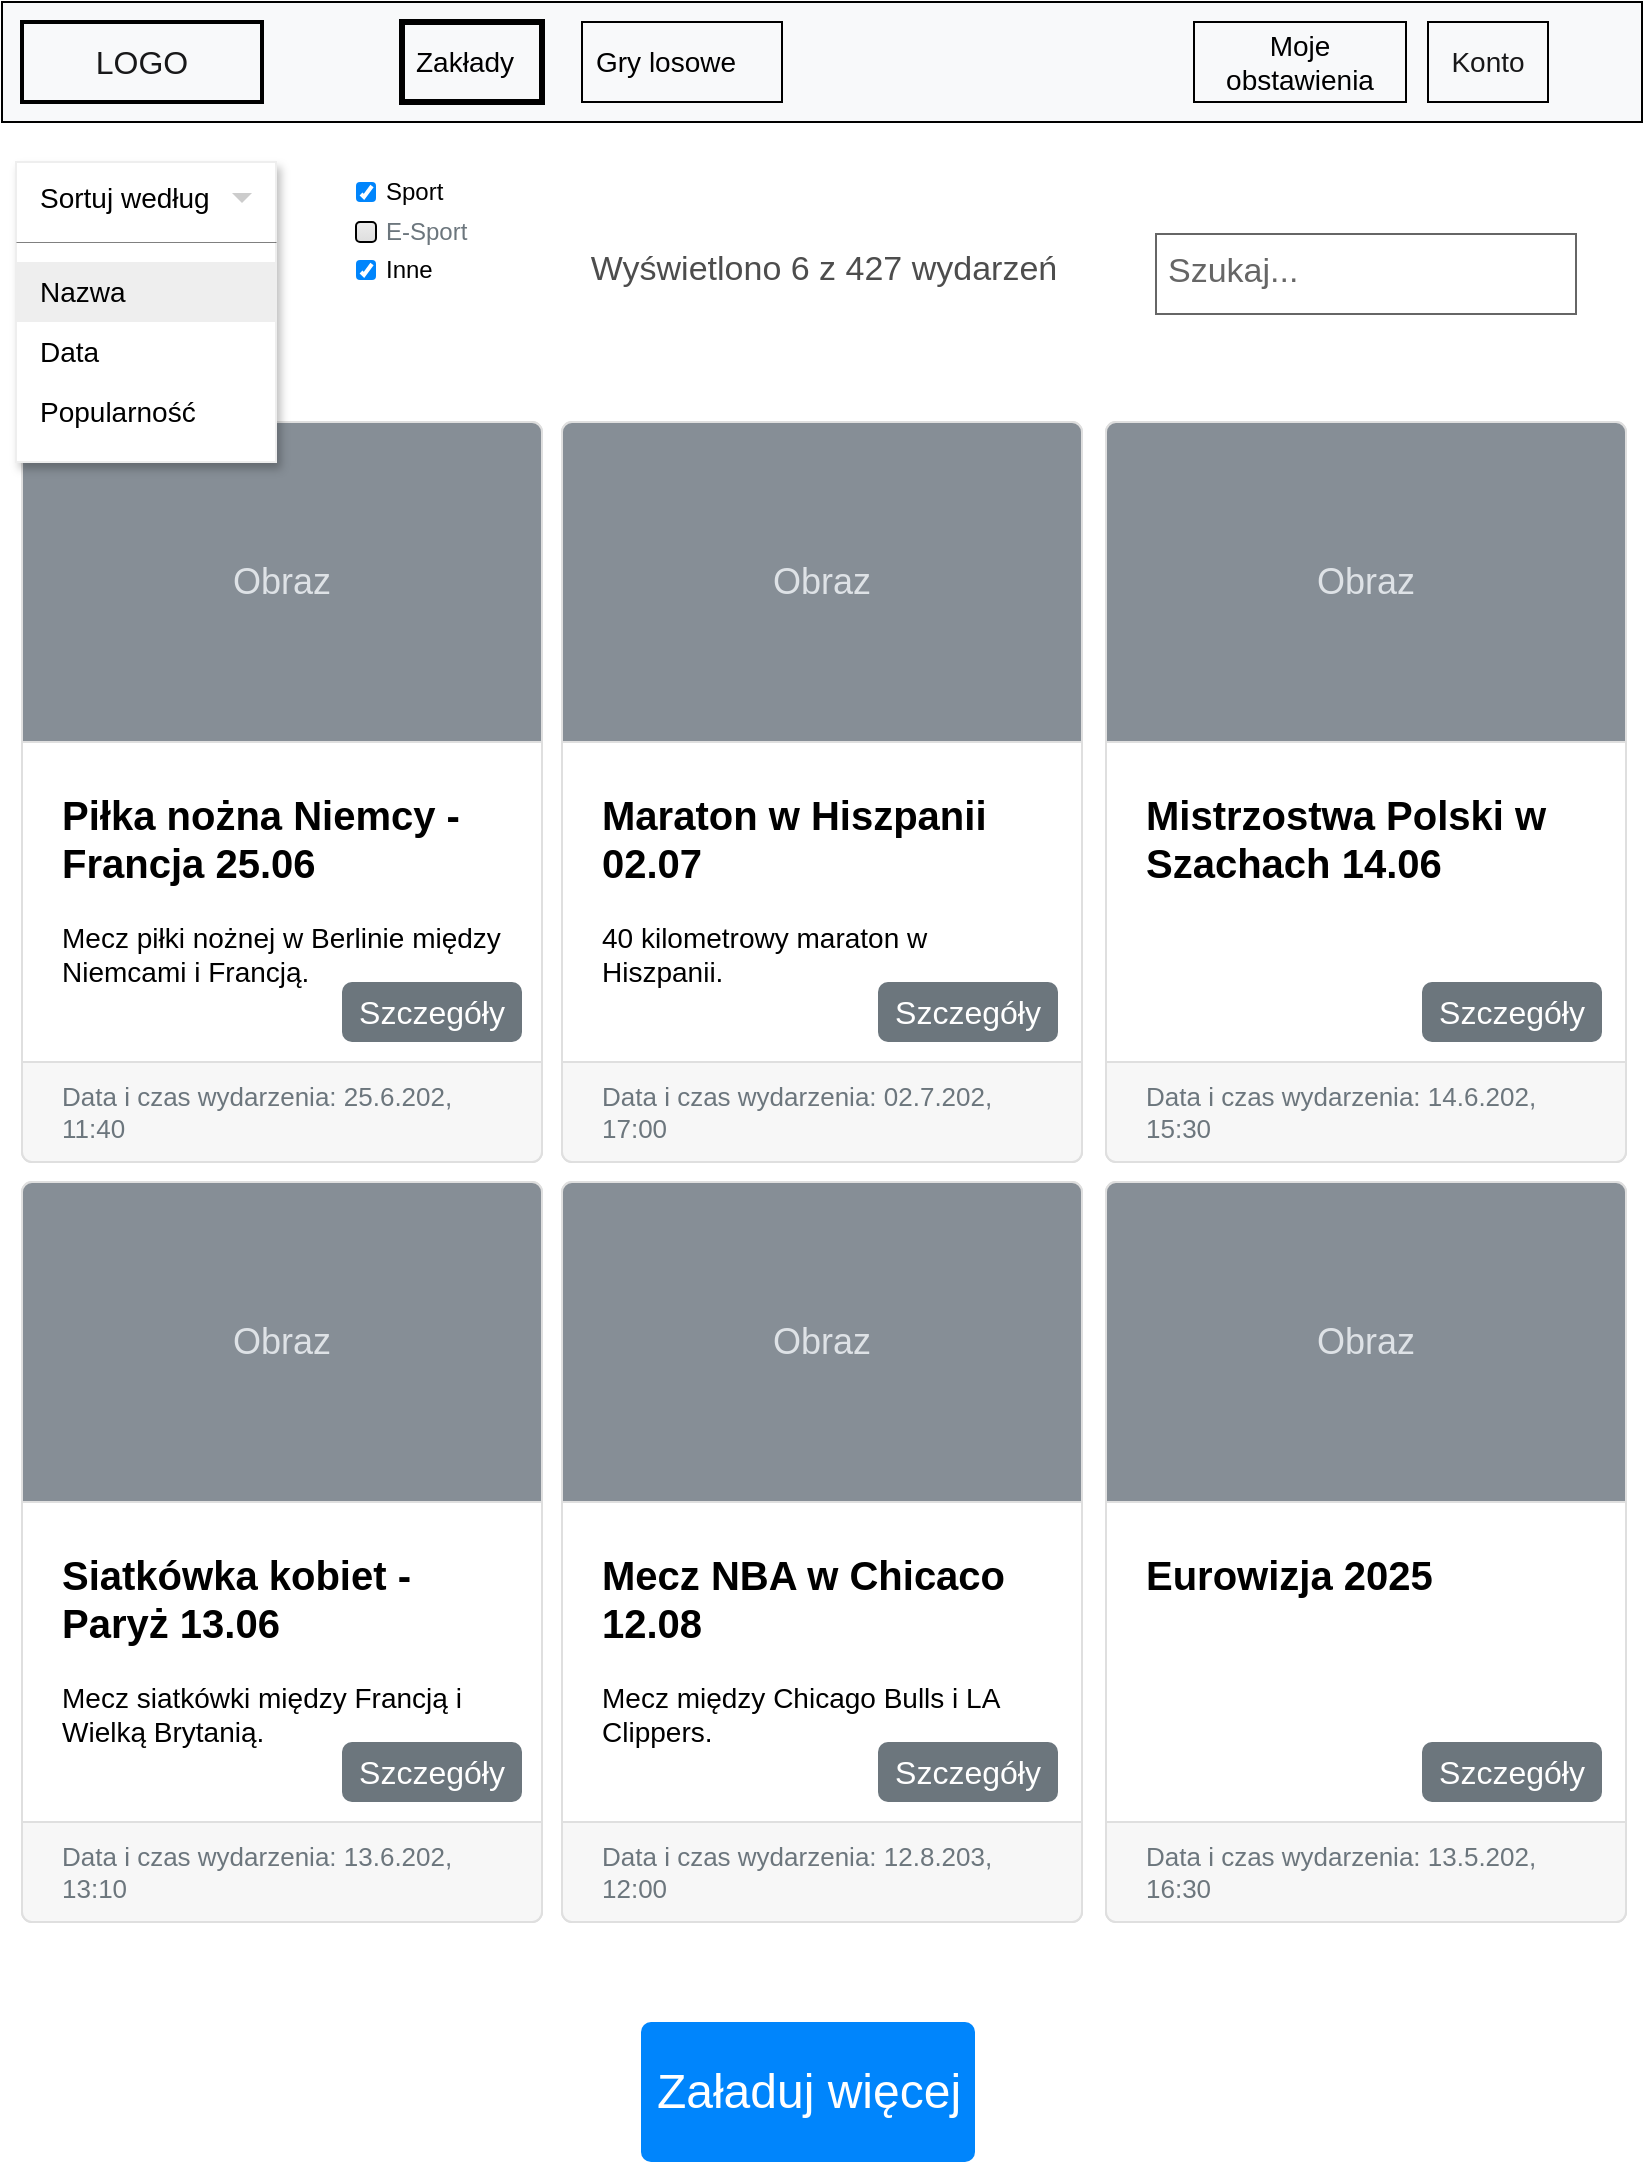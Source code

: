 <mxfile version="26.3.0">
  <diagram name="Strona-1" id="lPzKa07nO9a-BG8FSt7s">
    <mxGraphModel dx="1188" dy="656" grid="1" gridSize="10" guides="1" tooltips="1" connect="1" arrows="1" fold="1" page="1" pageScale="1" pageWidth="827" pageHeight="1169" background="none" math="0" shadow="0">
      <root>
        <mxCell id="0" />
        <mxCell id="1" parent="0" />
        <mxCell id="tZ3GSh2CdQUmDzRpD9AX-17" value="" style="html=1;shadow=0;dashed=0;fillColor=#F8F9FA;strokeColor=default;fontSize=16;fontColor=#7C7C7D;align=right;spacing=15;" vertex="1" parent="1">
          <mxGeometry x="3" y="20" width="820" height="60" as="geometry" />
        </mxCell>
        <mxCell id="tZ3GSh2CdQUmDzRpD9AX-20" value="Konto" style="text;strokeColor=default;align=center;verticalAlign=middle;spacingLeft=10;spacingRight=10;points=[[0,0.5],[1,0.5]];portConstraint=eastwest;rotatable=0;whiteSpace=wrap;html=1;fillColor=none;fontColor=#181819;fontSize=14;" vertex="1" parent="tZ3GSh2CdQUmDzRpD9AX-17">
          <mxGeometry x="713" y="10" width="60" height="40" as="geometry" />
        </mxCell>
        <mxCell id="tZ3GSh2CdQUmDzRpD9AX-22" value="Gry losowe" style="text;strokeColor=default;align=left;verticalAlign=middle;spacingLeft=5;spacingRight=10;points=[[0,0.5],[1,0.5]];portConstraint=eastwest;rotatable=0;whiteSpace=wrap;html=1;fillColor=none;fontColor=#000000;fontSize=14;" vertex="1" parent="tZ3GSh2CdQUmDzRpD9AX-17">
          <mxGeometry x="290" y="10" width="100" height="40" as="geometry" />
        </mxCell>
        <mxCell id="tZ3GSh2CdQUmDzRpD9AX-23" value="Zakłady" style="text;strokeColor=default;align=left;verticalAlign=middle;spacingLeft=5;spacingRight=10;points=[[0,0.5],[1,0.5]];portConstraint=eastwest;rotatable=0;whiteSpace=wrap;html=1;fillColor=none;fontColor=#000000;fontSize=14;strokeWidth=3;" vertex="1" parent="tZ3GSh2CdQUmDzRpD9AX-17">
          <mxGeometry x="200" y="10" width="70" height="40" as="geometry" />
        </mxCell>
        <mxCell id="tZ3GSh2CdQUmDzRpD9AX-19" value="LOGO" style="text;strokeColor=default;align=center;verticalAlign=middle;spacingLeft=10;spacingRight=10;points=[[0,0.5],[1,0.5]];portConstraint=eastwest;rotatable=0;whiteSpace=wrap;html=1;fillColor=none;fontColor=#181819;fontSize=16;strokeWidth=2;" vertex="1" parent="tZ3GSh2CdQUmDzRpD9AX-17">
          <mxGeometry x="10" y="10" width="120" height="40" as="geometry" />
        </mxCell>
        <mxCell id="tZ3GSh2CdQUmDzRpD9AX-21" value="Moje obstawienia" style="text;strokeColor=default;align=center;verticalAlign=middle;spacingLeft=10;spacingRight=10;points=[[0,0.5],[1,0.5]];portConstraint=eastwest;rotatable=0;whiteSpace=wrap;html=1;fillColor=none;fontColor=#000000;fontSize=14;" vertex="1" parent="tZ3GSh2CdQUmDzRpD9AX-17">
          <mxGeometry x="596" y="10" width="106" height="40" as="geometry" />
        </mxCell>
        <mxCell id="tZ3GSh2CdQUmDzRpD9AX-35" value="&lt;b&gt;&lt;font style=&quot;font-size: 20px&quot;&gt;Piłka nożna Niemcy - Francja 25.06&lt;/font&gt;&lt;/b&gt;&lt;br&gt;&lt;div&gt;&lt;br&gt;&lt;/div&gt;&lt;div&gt;Mecz piłki nożnej w Berlinie między Niemcami i Francją.&lt;/div&gt;" style="html=1;shadow=0;dashed=0;shape=mxgraph.bootstrap.rrect;rSize=5;strokeColor=#DFDFDF;html=1;whiteSpace=wrap;fillColor=#ffffff;fontColor=#000000;verticalAlign=top;align=left;spacing=20;spacingBottom=0;fontSize=14;spacingTop=160;" vertex="1" parent="1">
          <mxGeometry width="260" height="370" relative="1" as="geometry">
            <mxPoint x="13" y="230" as="offset" />
          </mxGeometry>
        </mxCell>
        <mxCell id="tZ3GSh2CdQUmDzRpD9AX-36" value="Obraz" style="html=1;shadow=0;dashed=0;shape=mxgraph.bootstrap.topButton;rSize=5;perimeter=none;whiteSpace=wrap;fillColor=#868E96;strokeColor=#DFDFDF;fontColor=#DEE2E6;resizeWidth=1;fontSize=18;" vertex="1" parent="tZ3GSh2CdQUmDzRpD9AX-35">
          <mxGeometry width="260" height="160" relative="1" as="geometry" />
        </mxCell>
        <mxCell id="tZ3GSh2CdQUmDzRpD9AX-37" value="Data i czas wydarzenia: 25.6.202, 11:40" style="html=1;shadow=0;dashed=0;shape=mxgraph.bootstrap.bottomButton;rSize=5;perimeter=none;whiteSpace=wrap;fillColor=#F7F7F7;strokeColor=#DFDFDF;fontColor=#6C767D;resizeWidth=1;fontSize=13;align=left;spacing=20;" vertex="1" parent="tZ3GSh2CdQUmDzRpD9AX-35">
          <mxGeometry y="1" width="260" height="50" relative="1" as="geometry">
            <mxPoint y="-50" as="offset" />
          </mxGeometry>
        </mxCell>
        <mxCell id="tZ3GSh2CdQUmDzRpD9AX-83" value="Szczegóły" style="html=1;shadow=0;dashed=0;shape=mxgraph.bootstrap.rrect;rSize=5;strokeColor=none;strokeWidth=1;fillColor=#6C767D;fontColor=#FFFFFF;whiteSpace=wrap;align=center;verticalAlign=middle;spacingLeft=0;fontStyle=0;fontSize=16;spacing=5;" vertex="1" parent="tZ3GSh2CdQUmDzRpD9AX-35">
          <mxGeometry x="160" y="280" width="90" height="30" as="geometry" />
        </mxCell>
        <mxCell id="tZ3GSh2CdQUmDzRpD9AX-38" value="&lt;b&gt;&lt;font style=&quot;font-size: 20px&quot;&gt;Maraton w Hiszpanii 02.07&lt;/font&gt;&lt;/b&gt;&lt;br&gt;&lt;div&gt;&lt;br&gt;&lt;/div&gt;&lt;div&gt;40 kilometrowy maraton w Hiszpanii.&lt;/div&gt;" style="html=1;shadow=0;dashed=0;shape=mxgraph.bootstrap.rrect;rSize=5;strokeColor=#DFDFDF;html=1;whiteSpace=wrap;fillColor=#ffffff;fontColor=#000000;verticalAlign=top;align=left;spacing=20;spacingBottom=0;fontSize=14;spacingTop=160;" vertex="1" parent="1">
          <mxGeometry x="283" y="230" width="260" height="370" as="geometry" />
        </mxCell>
        <mxCell id="tZ3GSh2CdQUmDzRpD9AX-39" value="Obraz" style="html=1;shadow=0;dashed=0;shape=mxgraph.bootstrap.topButton;rSize=5;perimeter=none;whiteSpace=wrap;fillColor=#868E96;strokeColor=#DFDFDF;fontColor=#DEE2E6;resizeWidth=1;fontSize=18;" vertex="1" parent="tZ3GSh2CdQUmDzRpD9AX-38">
          <mxGeometry width="260" height="160" relative="1" as="geometry" />
        </mxCell>
        <mxCell id="tZ3GSh2CdQUmDzRpD9AX-40" value="Data i czas wydarzenia: 02.7.202, 17:00" style="html=1;shadow=0;dashed=0;shape=mxgraph.bootstrap.bottomButton;rSize=5;perimeter=none;whiteSpace=wrap;fillColor=#F7F7F7;strokeColor=#DFDFDF;fontColor=#6C767D;resizeWidth=1;fontSize=13;align=left;spacing=20;" vertex="1" parent="tZ3GSh2CdQUmDzRpD9AX-38">
          <mxGeometry y="1" width="260" height="50" relative="1" as="geometry">
            <mxPoint y="-50" as="offset" />
          </mxGeometry>
        </mxCell>
        <mxCell id="tZ3GSh2CdQUmDzRpD9AX-84" value="Szczegóły" style="html=1;shadow=0;dashed=0;shape=mxgraph.bootstrap.rrect;rSize=5;strokeColor=none;strokeWidth=1;fillColor=#6C767D;fontColor=#FFFFFF;whiteSpace=wrap;align=center;verticalAlign=middle;spacingLeft=0;fontStyle=0;fontSize=16;spacing=5;" vertex="1" parent="tZ3GSh2CdQUmDzRpD9AX-38">
          <mxGeometry x="158" y="280" width="90" height="30" as="geometry" />
        </mxCell>
        <mxCell id="tZ3GSh2CdQUmDzRpD9AX-41" value="&lt;b&gt;&lt;font style=&quot;font-size: 20px&quot;&gt;Mistrzostwa Polski w Szachach 14.06&lt;/font&gt;&lt;/b&gt;&lt;br&gt;&lt;div&gt;&lt;br&gt;&lt;/div&gt;&lt;div&gt;&lt;br&gt;&lt;/div&gt;" style="html=1;shadow=0;dashed=0;shape=mxgraph.bootstrap.rrect;rSize=5;strokeColor=#DFDFDF;html=1;whiteSpace=wrap;fillColor=#ffffff;fontColor=#000000;verticalAlign=top;align=left;spacing=20;spacingBottom=0;fontSize=14;spacingTop=160;" vertex="1" parent="1">
          <mxGeometry x="555" y="230" width="260" height="370" as="geometry" />
        </mxCell>
        <mxCell id="tZ3GSh2CdQUmDzRpD9AX-42" value="Obraz" style="html=1;shadow=0;dashed=0;shape=mxgraph.bootstrap.topButton;rSize=5;perimeter=none;whiteSpace=wrap;fillColor=#868E96;strokeColor=#DFDFDF;fontColor=#DEE2E6;resizeWidth=1;fontSize=18;" vertex="1" parent="tZ3GSh2CdQUmDzRpD9AX-41">
          <mxGeometry width="260" height="160" relative="1" as="geometry" />
        </mxCell>
        <mxCell id="tZ3GSh2CdQUmDzRpD9AX-43" value="Data i czas wydarzenia: 14.6.202, 15:30" style="html=1;shadow=0;dashed=0;shape=mxgraph.bootstrap.bottomButton;rSize=5;perimeter=none;whiteSpace=wrap;fillColor=#F7F7F7;strokeColor=#DFDFDF;fontColor=#6C767D;resizeWidth=1;fontSize=13;align=left;spacing=20;" vertex="1" parent="tZ3GSh2CdQUmDzRpD9AX-41">
          <mxGeometry y="1" width="260" height="50" relative="1" as="geometry">
            <mxPoint y="-50" as="offset" />
          </mxGeometry>
        </mxCell>
        <mxCell id="tZ3GSh2CdQUmDzRpD9AX-85" value="Szczegóły" style="html=1;shadow=0;dashed=0;shape=mxgraph.bootstrap.rrect;rSize=5;strokeColor=none;strokeWidth=1;fillColor=#6C767D;fontColor=#FFFFFF;whiteSpace=wrap;align=center;verticalAlign=middle;spacingLeft=0;fontStyle=0;fontSize=16;spacing=5;" vertex="1" parent="tZ3GSh2CdQUmDzRpD9AX-41">
          <mxGeometry x="158" y="280" width="90" height="30" as="geometry" />
        </mxCell>
        <mxCell id="tZ3GSh2CdQUmDzRpD9AX-60" value="Szukaj..." style="strokeWidth=1;shadow=0;dashed=0;align=center;html=1;shape=mxgraph.mockup.text.textBox;fontColor=#666666;align=left;fontSize=17;spacingLeft=4;spacingTop=-3;whiteSpace=wrap;strokeColor=#666666;mainText=" vertex="1" parent="1">
          <mxGeometry x="580" y="136" width="210" height="40" as="geometry" />
        </mxCell>
        <mxCell id="tZ3GSh2CdQUmDzRpD9AX-74" value="" style="swimlane;shape=rect;strokeColor=#eeeeee;fillColor=#ffffff;fontColor=#000000;fontStyle=0;childLayout=stackLayout;horizontal=1;startSize=0;horizontalStack=0;resizeParent=1;resizeParentMax=0;resizeLast=0;collapsible=0;marginBottom=0;whiteSpace=wrap;html=1;shadow=1;" vertex="1" parent="1">
          <mxGeometry x="10" y="100" width="130" height="150" as="geometry" />
        </mxCell>
        <mxCell id="tZ3GSh2CdQUmDzRpD9AX-75" value="Sortuj według" style="text;strokeColor=none;align=left;verticalAlign=middle;spacingLeft=10;spacingRight=10;overflow=hidden;points=[[0,0.5],[1,0.5]];portConstraint=eastwest;rotatable=0;whiteSpace=wrap;html=1;shape=mxgraph.bootstrap.topButton;rSize=3;fillColor=none;fontSize=14;fontColor=inherit;" vertex="1" parent="tZ3GSh2CdQUmDzRpD9AX-74">
          <mxGeometry width="130" height="36" as="geometry" />
        </mxCell>
        <mxCell id="tZ3GSh2CdQUmDzRpD9AX-76" value="" style="shape=triangle;direction=south;fillColor=#CCCCCC;strokeColor=none;perimeter=none;sketch=0;" vertex="1" parent="tZ3GSh2CdQUmDzRpD9AX-75">
          <mxGeometry x="1" y="0.5" width="10" height="5" relative="1" as="geometry">
            <mxPoint x="-22" y="-2.5" as="offset" />
          </mxGeometry>
        </mxCell>
        <mxCell id="tZ3GSh2CdQUmDzRpD9AX-77" value="" style="line;strokeWidth=0.25;fillColor=none;align=left;verticalAlign=middle;spacingTop=-1;spacingLeft=3;spacingRight=3;rotatable=0;labelPosition=right;points=[];portConstraint=eastwest;" vertex="1" parent="tZ3GSh2CdQUmDzRpD9AX-74">
          <mxGeometry y="36" width="130" height="8" as="geometry" />
        </mxCell>
        <mxCell id="tZ3GSh2CdQUmDzRpD9AX-78" value="" style="text;strokeColor=none;align=left;verticalAlign=middle;spacingLeft=10;spacingRight=10;overflow=hidden;points=[[0,0.5],[1,0.5]];portConstraint=eastwest;rotatable=0;whiteSpace=wrap;html=1;rSize=5;fillColor=none;fontColor=inherit;fontSize=14;" vertex="1" parent="tZ3GSh2CdQUmDzRpD9AX-74">
          <mxGeometry y="44" width="130" height="6" as="geometry" />
        </mxCell>
        <mxCell id="tZ3GSh2CdQUmDzRpD9AX-79" value="Nazwa" style="text;strokeColor=none;align=left;verticalAlign=middle;spacingLeft=10;spacingRight=10;overflow=hidden;points=[[0,0.5],[1,0.5]];portConstraint=eastwest;rotatable=0;whiteSpace=wrap;html=1;rSize=5;fillColor=#EEEEEE;fontColor=inherit;fontSize=14;" vertex="1" parent="tZ3GSh2CdQUmDzRpD9AX-74">
          <mxGeometry y="50" width="130" height="30" as="geometry" />
        </mxCell>
        <mxCell id="tZ3GSh2CdQUmDzRpD9AX-80" value="Data" style="text;strokeColor=none;align=left;verticalAlign=middle;spacingLeft=10;spacingRight=10;overflow=hidden;points=[[0,0.5],[1,0.5]];portConstraint=eastwest;rotatable=0;whiteSpace=wrap;html=1;rSize=5;fillColor=none;fontColor=inherit;fontSize=14;" vertex="1" parent="tZ3GSh2CdQUmDzRpD9AX-74">
          <mxGeometry y="80" width="130" height="30" as="geometry" />
        </mxCell>
        <mxCell id="tZ3GSh2CdQUmDzRpD9AX-81" value="Popularność" style="text;strokeColor=none;align=left;verticalAlign=middle;spacingLeft=10;spacingRight=10;overflow=hidden;points=[[0,0.5],[1,0.5]];portConstraint=eastwest;rotatable=0;whiteSpace=wrap;html=1;shape=mxgraph.bootstrap.bottomButton;rSize=5;fillColor=none;fontColor=inherit;fontSize=14;" vertex="1" parent="tZ3GSh2CdQUmDzRpD9AX-74">
          <mxGeometry y="110" width="130" height="30" as="geometry" />
        </mxCell>
        <mxCell id="tZ3GSh2CdQUmDzRpD9AX-82" value="" style="text;strokeColor=none;align=left;verticalAlign=middle;spacingLeft=10;spacingRight=10;overflow=hidden;points=[[0,0.5],[1,0.5]];portConstraint=eastwest;rotatable=0;whiteSpace=wrap;html=1;rSize=5;fillColor=none;fontColor=inherit;fontSize=14;" vertex="1" parent="tZ3GSh2CdQUmDzRpD9AX-74">
          <mxGeometry y="140" width="130" height="10" as="geometry" />
        </mxCell>
        <mxCell id="tZ3GSh2CdQUmDzRpD9AX-101" value="&lt;b&gt;&lt;font style=&quot;font-size: 20px&quot;&gt;Siatkówka kobiet - Paryż 13.06&lt;/font&gt;&lt;/b&gt;&lt;div&gt;&lt;br&gt;&lt;/div&gt;&lt;div&gt;Mecz siatkówki między Francją i Wielką Brytanią.&lt;/div&gt;" style="html=1;shadow=0;dashed=0;shape=mxgraph.bootstrap.rrect;rSize=5;strokeColor=#DFDFDF;html=1;whiteSpace=wrap;fillColor=#ffffff;fontColor=#000000;verticalAlign=top;align=left;spacing=20;spacingBottom=0;fontSize=14;spacingTop=160;" vertex="1" parent="1">
          <mxGeometry width="260" height="370" relative="1" as="geometry">
            <mxPoint x="13" y="610" as="offset" />
          </mxGeometry>
        </mxCell>
        <mxCell id="tZ3GSh2CdQUmDzRpD9AX-102" value="Obraz" style="html=1;shadow=0;dashed=0;shape=mxgraph.bootstrap.topButton;rSize=5;perimeter=none;whiteSpace=wrap;fillColor=#868E96;strokeColor=#DFDFDF;fontColor=#DEE2E6;resizeWidth=1;fontSize=18;" vertex="1" parent="tZ3GSh2CdQUmDzRpD9AX-101">
          <mxGeometry width="260" height="160" relative="1" as="geometry" />
        </mxCell>
        <mxCell id="tZ3GSh2CdQUmDzRpD9AX-103" value="Data i czas wydarzenia: 13.6.202, 13:10" style="html=1;shadow=0;dashed=0;shape=mxgraph.bootstrap.bottomButton;rSize=5;perimeter=none;whiteSpace=wrap;fillColor=#F7F7F7;strokeColor=#DFDFDF;fontColor=#6C767D;resizeWidth=1;fontSize=13;align=left;spacing=20;" vertex="1" parent="tZ3GSh2CdQUmDzRpD9AX-101">
          <mxGeometry y="1" width="260" height="50" relative="1" as="geometry">
            <mxPoint y="-50" as="offset" />
          </mxGeometry>
        </mxCell>
        <mxCell id="tZ3GSh2CdQUmDzRpD9AX-104" value="Szczegóły" style="html=1;shadow=0;dashed=0;shape=mxgraph.bootstrap.rrect;rSize=5;strokeColor=none;strokeWidth=1;fillColor=#6C767D;fontColor=#FFFFFF;whiteSpace=wrap;align=center;verticalAlign=middle;spacingLeft=0;fontStyle=0;fontSize=16;spacing=5;" vertex="1" parent="tZ3GSh2CdQUmDzRpD9AX-101">
          <mxGeometry x="160" y="280" width="90" height="30" as="geometry" />
        </mxCell>
        <mxCell id="tZ3GSh2CdQUmDzRpD9AX-105" value="&lt;b&gt;&lt;font style=&quot;font-size: 20px&quot;&gt;Mecz NBA w Chicaco 12.08&lt;/font&gt;&lt;/b&gt;&lt;div&gt;&lt;br&gt;&lt;/div&gt;&lt;div&gt;Mecz między Chicago Bulls i LA Clippers.&lt;/div&gt;" style="html=1;shadow=0;dashed=0;shape=mxgraph.bootstrap.rrect;rSize=5;strokeColor=#DFDFDF;html=1;whiteSpace=wrap;fillColor=#ffffff;fontColor=#000000;verticalAlign=top;align=left;spacing=20;spacingBottom=0;fontSize=14;spacingTop=160;" vertex="1" parent="1">
          <mxGeometry x="283" y="610" width="260" height="370" as="geometry" />
        </mxCell>
        <mxCell id="tZ3GSh2CdQUmDzRpD9AX-106" value="Obraz" style="html=1;shadow=0;dashed=0;shape=mxgraph.bootstrap.topButton;rSize=5;perimeter=none;whiteSpace=wrap;fillColor=#868E96;strokeColor=#DFDFDF;fontColor=#DEE2E6;resizeWidth=1;fontSize=18;" vertex="1" parent="tZ3GSh2CdQUmDzRpD9AX-105">
          <mxGeometry width="260" height="160" relative="1" as="geometry" />
        </mxCell>
        <mxCell id="tZ3GSh2CdQUmDzRpD9AX-107" value="Data i czas wydarzenia: 12.8.203, 12:00" style="html=1;shadow=0;dashed=0;shape=mxgraph.bootstrap.bottomButton;rSize=5;perimeter=none;whiteSpace=wrap;fillColor=#F7F7F7;strokeColor=#DFDFDF;fontColor=#6C767D;resizeWidth=1;fontSize=13;align=left;spacing=20;" vertex="1" parent="tZ3GSh2CdQUmDzRpD9AX-105">
          <mxGeometry y="1" width="260" height="50" relative="1" as="geometry">
            <mxPoint y="-50" as="offset" />
          </mxGeometry>
        </mxCell>
        <mxCell id="tZ3GSh2CdQUmDzRpD9AX-108" value="Szczegóły" style="html=1;shadow=0;dashed=0;shape=mxgraph.bootstrap.rrect;rSize=5;strokeColor=none;strokeWidth=1;fillColor=#6C767D;fontColor=#FFFFFF;whiteSpace=wrap;align=center;verticalAlign=middle;spacingLeft=0;fontStyle=0;fontSize=16;spacing=5;" vertex="1" parent="tZ3GSh2CdQUmDzRpD9AX-105">
          <mxGeometry x="158" y="280" width="90" height="30" as="geometry" />
        </mxCell>
        <mxCell id="tZ3GSh2CdQUmDzRpD9AX-109" value="&lt;b&gt;&lt;font style=&quot;font-size: 20px&quot;&gt;Eurowizja 2025&lt;/font&gt;&lt;/b&gt;&lt;div&gt;&lt;br&gt;&lt;/div&gt;&lt;div&gt;&lt;br&gt;&lt;/div&gt;" style="html=1;shadow=0;dashed=0;shape=mxgraph.bootstrap.rrect;rSize=5;strokeColor=#DFDFDF;html=1;whiteSpace=wrap;fillColor=#ffffff;fontColor=#000000;verticalAlign=top;align=left;spacing=20;spacingBottom=0;fontSize=14;spacingTop=160;" vertex="1" parent="1">
          <mxGeometry x="555" y="610" width="260" height="370" as="geometry" />
        </mxCell>
        <mxCell id="tZ3GSh2CdQUmDzRpD9AX-110" value="Obraz" style="html=1;shadow=0;dashed=0;shape=mxgraph.bootstrap.topButton;rSize=5;perimeter=none;whiteSpace=wrap;fillColor=#868E96;strokeColor=#DFDFDF;fontColor=#DEE2E6;resizeWidth=1;fontSize=18;" vertex="1" parent="tZ3GSh2CdQUmDzRpD9AX-109">
          <mxGeometry width="260" height="160" relative="1" as="geometry" />
        </mxCell>
        <mxCell id="tZ3GSh2CdQUmDzRpD9AX-111" value="Data i czas wydarzenia: 13.5.202, 16:30" style="html=1;shadow=0;dashed=0;shape=mxgraph.bootstrap.bottomButton;rSize=5;perimeter=none;whiteSpace=wrap;fillColor=#F7F7F7;strokeColor=#DFDFDF;fontColor=#6C767D;resizeWidth=1;fontSize=13;align=left;spacing=20;" vertex="1" parent="tZ3GSh2CdQUmDzRpD9AX-109">
          <mxGeometry y="1" width="260" height="50" relative="1" as="geometry">
            <mxPoint y="-50" as="offset" />
          </mxGeometry>
        </mxCell>
        <mxCell id="tZ3GSh2CdQUmDzRpD9AX-112" value="Szczegóły" style="html=1;shadow=0;dashed=0;shape=mxgraph.bootstrap.rrect;rSize=5;strokeColor=none;strokeWidth=1;fillColor=#6C767D;fontColor=#FFFFFF;whiteSpace=wrap;align=center;verticalAlign=middle;spacingLeft=0;fontStyle=0;fontSize=16;spacing=5;" vertex="1" parent="tZ3GSh2CdQUmDzRpD9AX-109">
          <mxGeometry x="158" y="280" width="90" height="30" as="geometry" />
        </mxCell>
        <mxCell id="tZ3GSh2CdQUmDzRpD9AX-113" value="Wyświetlono 6 z 427 wydarzeń" style="text;html=1;align=center;verticalAlign=middle;whiteSpace=wrap;rounded=0;fontColor=#4D4D4D;fontSize=17;" vertex="1" parent="1">
          <mxGeometry x="289" y="132" width="250" height="44" as="geometry" />
        </mxCell>
        <mxCell id="tZ3GSh2CdQUmDzRpD9AX-114" value="&lt;font style=&quot;font-size: 24px;&quot;&gt;Załaduj więcej&lt;/font&gt;" style="html=1;shadow=0;dashed=0;shape=mxgraph.bootstrap.rrect;rSize=5;strokeColor=none;strokeWidth=1;fillColor=#0085FC;fontColor=#FFFFFF;whiteSpace=wrap;align=center;verticalAlign=middle;spacingLeft=0;fontStyle=0;fontSize=16;spacing=5;" vertex="1" parent="1">
          <mxGeometry x="322.5" y="1030" width="167" height="70" as="geometry" />
        </mxCell>
        <mxCell id="tZ3GSh2CdQUmDzRpD9AX-115" value="Sport" style="html=1;shadow=0;dashed=0;shape=mxgraph.bootstrap.checkbox2;labelPosition=right;verticalLabelPosition=middle;align=left;verticalAlign=middle;gradientColor=#DEDEDE;fillColor=#EDEDED;checked=1;spacing=5;checkedFill=#0085FC;checkedStroke=#ffffff;sketch=0;" vertex="1" parent="1">
          <mxGeometry x="180" y="110" width="10" height="10" as="geometry" />
        </mxCell>
        <mxCell id="tZ3GSh2CdQUmDzRpD9AX-116" value="E-Sport" style="html=1;shadow=0;dashed=0;shape=mxgraph.bootstrap.checkbox2;labelPosition=right;verticalLabelPosition=middle;align=left;verticalAlign=middle;gradientColor=#DEDEDE;fillColor=#EDEDED;checked=0;spacing=5;fontColor=#6C767D;checkedFill=#0085FC;checkedStroke=#ffffff;sketch=0;" vertex="1" parent="1">
          <mxGeometry x="180" y="130" width="10" height="10" as="geometry" />
        </mxCell>
        <mxCell id="tZ3GSh2CdQUmDzRpD9AX-119" value="Inne" style="html=1;shadow=0;dashed=0;shape=mxgraph.bootstrap.checkbox2;labelPosition=right;verticalLabelPosition=middle;align=left;verticalAlign=middle;gradientColor=#DEDEDE;fillColor=#EDEDED;checked=1;spacing=5;checkedFill=#0085FC;checkedStroke=#ffffff;sketch=0;" vertex="1" parent="1">
          <mxGeometry x="180" y="149" width="10" height="10" as="geometry" />
        </mxCell>
      </root>
    </mxGraphModel>
  </diagram>
</mxfile>

